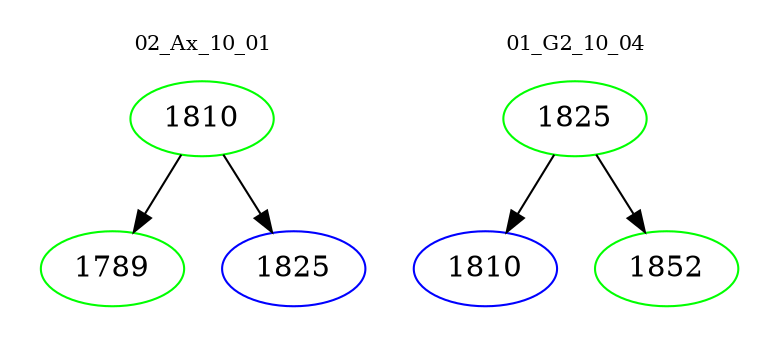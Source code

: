 digraph{
subgraph cluster_0 {
color = white
label = "02_Ax_10_01";
fontsize=10;
T0_1810 [label="1810", color="green"]
T0_1810 -> T0_1789 [color="black"]
T0_1789 [label="1789", color="green"]
T0_1810 -> T0_1825 [color="black"]
T0_1825 [label="1825", color="blue"]
}
subgraph cluster_1 {
color = white
label = "01_G2_10_04";
fontsize=10;
T1_1825 [label="1825", color="green"]
T1_1825 -> T1_1810 [color="black"]
T1_1810 [label="1810", color="blue"]
T1_1825 -> T1_1852 [color="black"]
T1_1852 [label="1852", color="green"]
}
}
